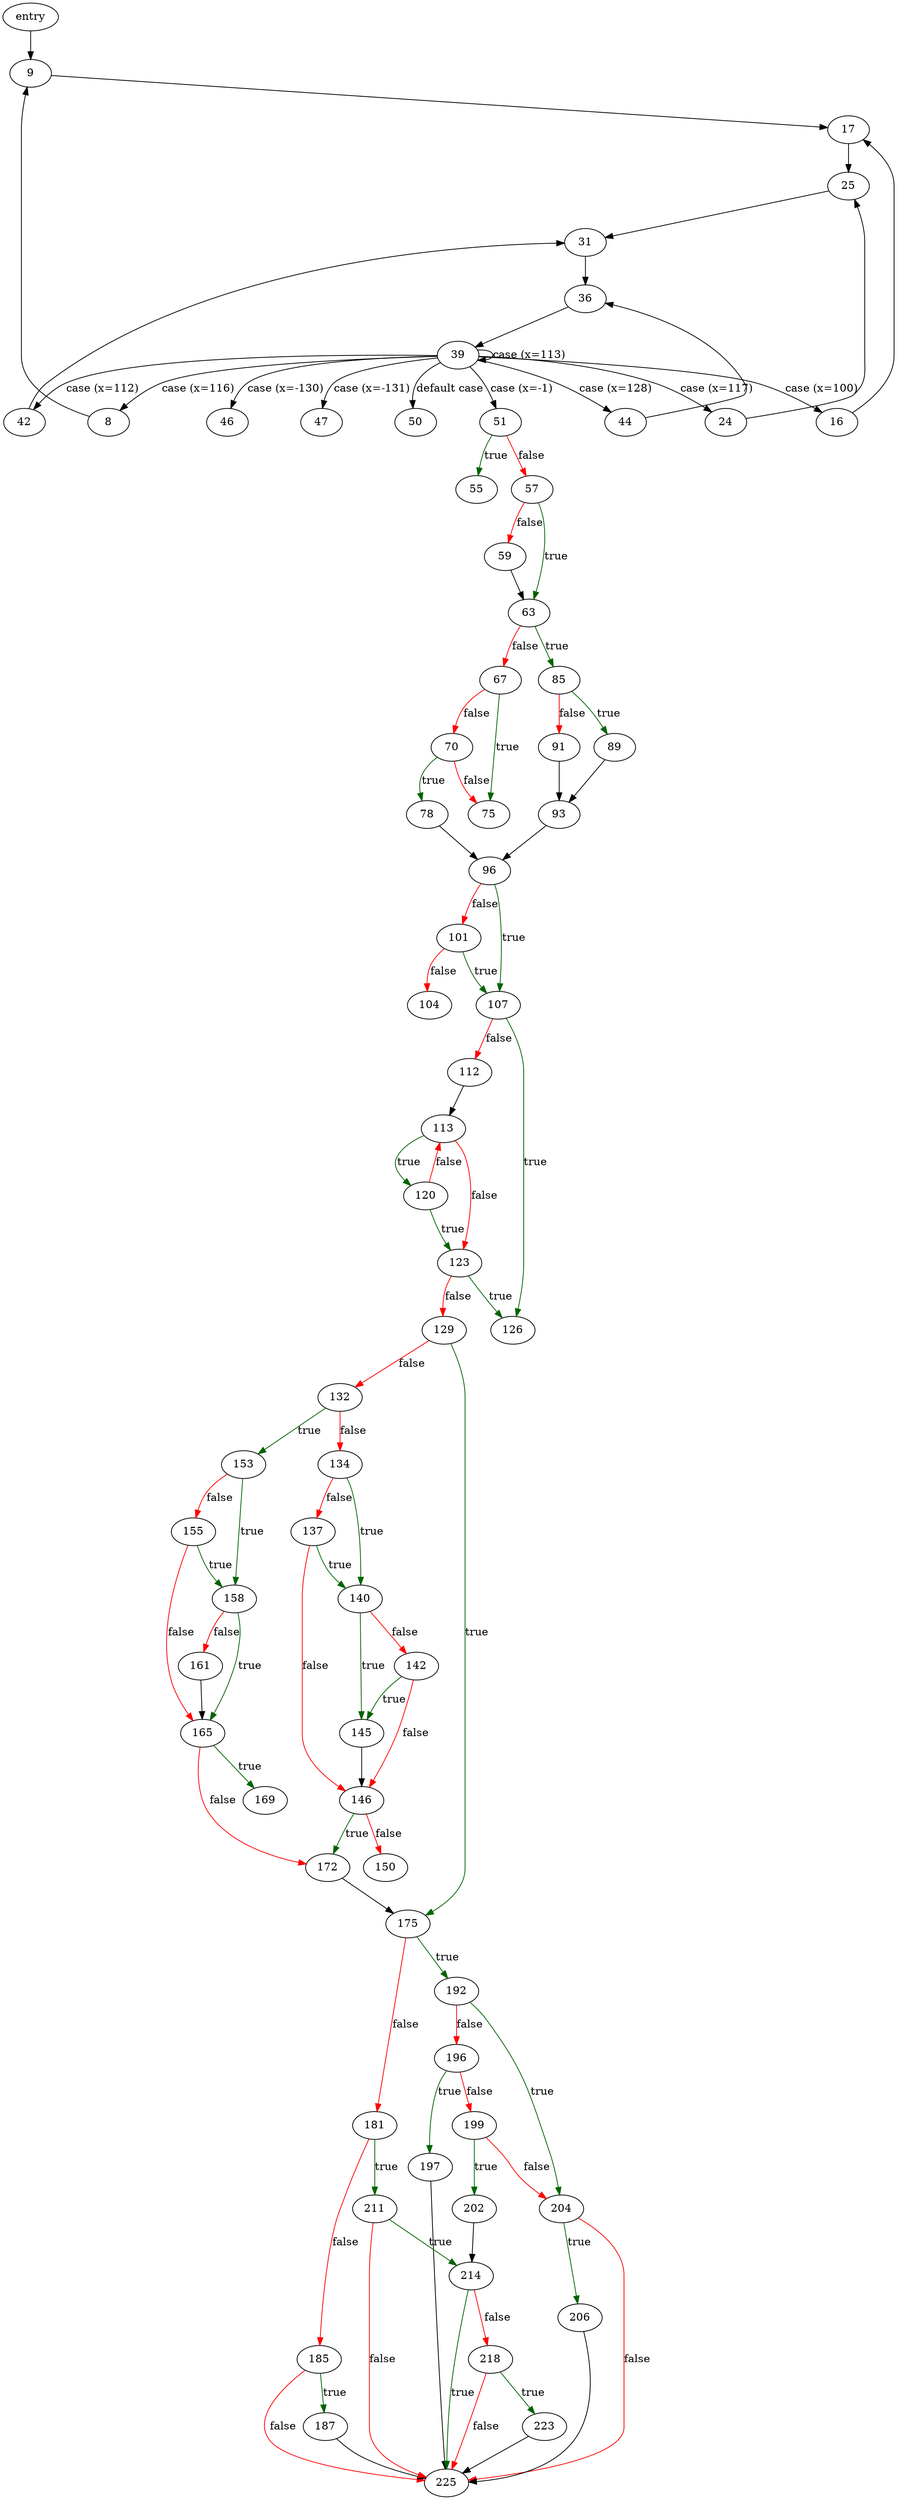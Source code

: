 digraph "main" {
	// Node definitions.
	2 [label=entry];
	8;
	9;
	16;
	17;
	24;
	25;
	31;
	36;
	39;
	42;
	44;
	46;
	47;
	50;
	51;
	55;
	57;
	59;
	63;
	67;
	70;
	75;
	78;
	85;
	89;
	91;
	93;
	96;
	101;
	104;
	107;
	112;
	113;
	120;
	123;
	126;
	129;
	132;
	134;
	137;
	140;
	142;
	145;
	146;
	150;
	153;
	155;
	158;
	161;
	165;
	169;
	172;
	175;
	181;
	185;
	187;
	192;
	196;
	197;
	199;
	202;
	204;
	206;
	211;
	214;
	218;
	223;
	225;

	// Edge definitions.
	2 -> 9;
	8 -> 9;
	9 -> 17;
	16 -> 17;
	17 -> 25;
	24 -> 25;
	25 -> 31;
	31 -> 36;
	36 -> 39;
	39 -> 8 [label="case (x=116)"];
	39 -> 16 [label="case (x=100)"];
	39 -> 24 [label="case (x=117)"];
	39 -> 39 [label="case (x=113)"];
	39 -> 42 [label="case (x=112)"];
	39 -> 44 [label="case (x=128)"];
	39 -> 46 [label="case (x=-130)"];
	39 -> 47 [label="case (x=-131)"];
	39 -> 50 [label="default case"];
	39 -> 51 [label="case (x=-1)"];
	42 -> 31;
	44 -> 36;
	51 -> 55 [
		color=darkgreen
		label=true
	];
	51 -> 57 [
		color=red
		label=false
	];
	57 -> 59 [
		color=red
		label=false
	];
	57 -> 63 [
		color=darkgreen
		label=true
	];
	59 -> 63;
	63 -> 67 [
		color=red
		label=false
	];
	63 -> 85 [
		color=darkgreen
		label=true
	];
	67 -> 70 [
		color=red
		label=false
	];
	67 -> 75 [
		color=darkgreen
		label=true
	];
	70 -> 75 [
		color=red
		label=false
	];
	70 -> 78 [
		color=darkgreen
		label=true
	];
	78 -> 96;
	85 -> 89 [
		color=darkgreen
		label=true
	];
	85 -> 91 [
		color=red
		label=false
	];
	89 -> 93;
	91 -> 93;
	93 -> 96;
	96 -> 101 [
		color=red
		label=false
	];
	96 -> 107 [
		color=darkgreen
		label=true
	];
	101 -> 104 [
		color=red
		label=false
	];
	101 -> 107 [
		color=darkgreen
		label=true
	];
	107 -> 112 [
		color=red
		label=false
	];
	107 -> 126 [
		color=darkgreen
		label=true
	];
	112 -> 113;
	113 -> 120 [
		color=darkgreen
		label=true
	];
	113 -> 123 [
		color=red
		label=false
	];
	120 -> 113 [
		color=red
		label=false
	];
	120 -> 123 [
		color=darkgreen
		label=true
	];
	123 -> 126 [
		color=darkgreen
		label=true
	];
	123 -> 129 [
		color=red
		label=false
	];
	129 -> 132 [
		color=red
		label=false
	];
	129 -> 175 [
		color=darkgreen
		label=true
	];
	132 -> 134 [
		color=red
		label=false
	];
	132 -> 153 [
		color=darkgreen
		label=true
	];
	134 -> 137 [
		color=red
		label=false
	];
	134 -> 140 [
		color=darkgreen
		label=true
	];
	137 -> 140 [
		color=darkgreen
		label=true
	];
	137 -> 146 [
		color=red
		label=false
	];
	140 -> 142 [
		color=red
		label=false
	];
	140 -> 145 [
		color=darkgreen
		label=true
	];
	142 -> 145 [
		color=darkgreen
		label=true
	];
	142 -> 146 [
		color=red
		label=false
	];
	145 -> 146;
	146 -> 150 [
		color=red
		label=false
	];
	146 -> 172 [
		color=darkgreen
		label=true
	];
	153 -> 155 [
		color=red
		label=false
	];
	153 -> 158 [
		color=darkgreen
		label=true
	];
	155 -> 158 [
		color=darkgreen
		label=true
	];
	155 -> 165 [
		color=red
		label=false
	];
	158 -> 161 [
		color=red
		label=false
	];
	158 -> 165 [
		color=darkgreen
		label=true
	];
	161 -> 165;
	165 -> 169 [
		color=darkgreen
		label=true
	];
	165 -> 172 [
		color=red
		label=false
	];
	172 -> 175;
	175 -> 181 [
		color=red
		label=false
	];
	175 -> 192 [
		color=darkgreen
		label=true
	];
	181 -> 185 [
		color=red
		label=false
	];
	181 -> 211 [
		color=darkgreen
		label=true
	];
	185 -> 187 [
		color=darkgreen
		label=true
	];
	185 -> 225 [
		color=red
		label=false
	];
	187 -> 225;
	192 -> 196 [
		color=red
		label=false
	];
	192 -> 204 [
		color=darkgreen
		label=true
	];
	196 -> 197 [
		color=darkgreen
		label=true
	];
	196 -> 199 [
		color=red
		label=false
	];
	197 -> 225;
	199 -> 202 [
		color=darkgreen
		label=true
	];
	199 -> 204 [
		color=red
		label=false
	];
	202 -> 214;
	204 -> 206 [
		color=darkgreen
		label=true
	];
	204 -> 225 [
		color=red
		label=false
	];
	206 -> 225;
	211 -> 214 [
		color=darkgreen
		label=true
	];
	211 -> 225 [
		color=red
		label=false
	];
	214 -> 218 [
		color=red
		label=false
	];
	214 -> 225 [
		color=darkgreen
		label=true
	];
	218 -> 223 [
		color=darkgreen
		label=true
	];
	218 -> 225 [
		color=red
		label=false
	];
	223 -> 225;
}